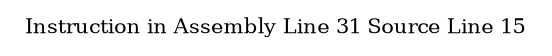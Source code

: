 graph{
	node [ ]
	edge [ ]
	label = "Instruction in Assembly Line 31 Source Line 15"
	fontsize = "10"
}